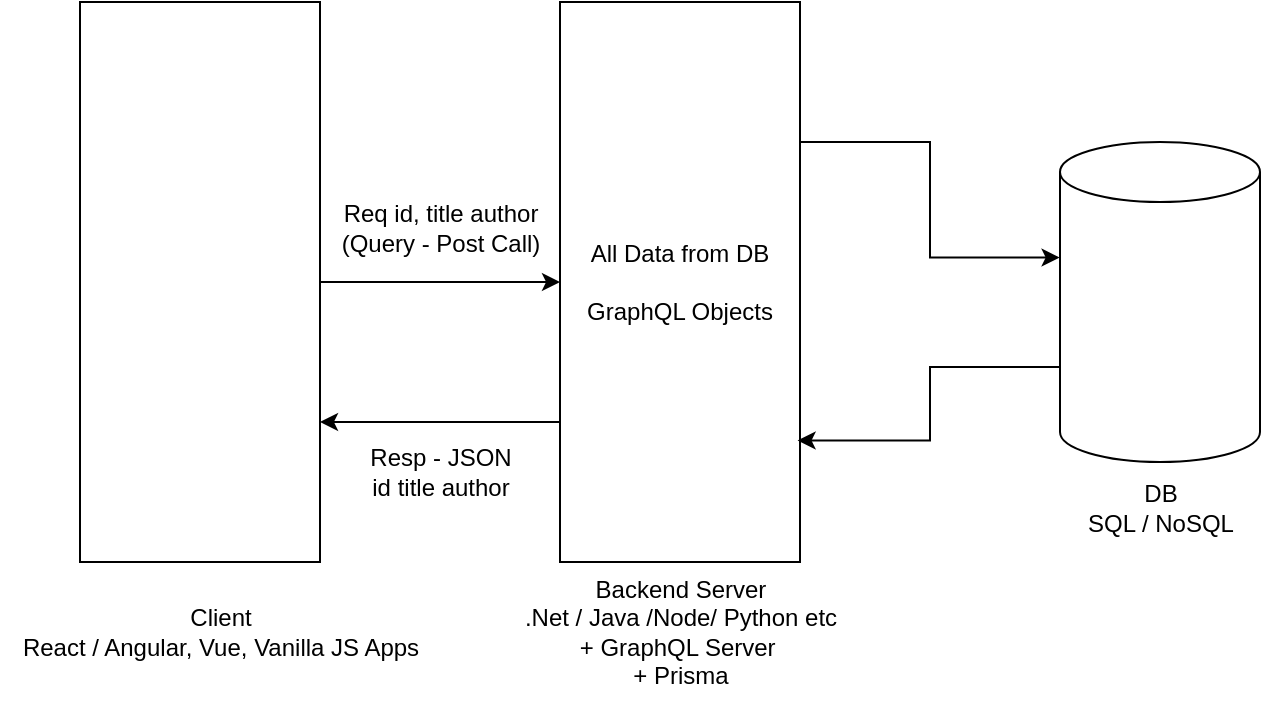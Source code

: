 <mxfile version="26.0.7">
  <diagram name="Page-1" id="lw6l0L5ljMeuPd4tll0k">
    <mxGraphModel dx="646" dy="390" grid="1" gridSize="10" guides="1" tooltips="1" connect="1" arrows="1" fold="1" page="1" pageScale="1" pageWidth="827" pageHeight="1169" math="0" shadow="0">
      <root>
        <mxCell id="0" />
        <mxCell id="1" parent="0" />
        <mxCell id="Jn7-Aia7sYhHCaMN4SfS-4" value="" style="edgeStyle=orthogonalEdgeStyle;rounded=0;orthogonalLoop=1;jettySize=auto;html=1;" edge="1" parent="1" source="Jn7-Aia7sYhHCaMN4SfS-1" target="Jn7-Aia7sYhHCaMN4SfS-3">
          <mxGeometry relative="1" as="geometry" />
        </mxCell>
        <mxCell id="Jn7-Aia7sYhHCaMN4SfS-1" value="" style="rounded=0;whiteSpace=wrap;html=1;" vertex="1" parent="1">
          <mxGeometry x="40" y="120" width="120" height="280" as="geometry" />
        </mxCell>
        <mxCell id="Jn7-Aia7sYhHCaMN4SfS-2" value="Client&lt;div&gt;React / Angular, Vue, Vanilla JS Apps&lt;/div&gt;" style="text;html=1;align=center;verticalAlign=middle;resizable=0;points=[];autosize=1;strokeColor=none;fillColor=none;" vertex="1" parent="1">
          <mxGeometry y="415" width="220" height="40" as="geometry" />
        </mxCell>
        <mxCell id="Jn7-Aia7sYhHCaMN4SfS-11" style="edgeStyle=orthogonalEdgeStyle;rounded=0;orthogonalLoop=1;jettySize=auto;html=1;exitX=0;exitY=0.75;exitDx=0;exitDy=0;entryX=1;entryY=0.75;entryDx=0;entryDy=0;" edge="1" parent="1" source="Jn7-Aia7sYhHCaMN4SfS-3" target="Jn7-Aia7sYhHCaMN4SfS-1">
          <mxGeometry relative="1" as="geometry" />
        </mxCell>
        <mxCell id="Jn7-Aia7sYhHCaMN4SfS-3" value="All Data from DB&lt;div&gt;&lt;br&gt;&lt;/div&gt;&lt;div&gt;GraphQL Objects&lt;/div&gt;" style="rounded=0;whiteSpace=wrap;html=1;" vertex="1" parent="1">
          <mxGeometry x="280" y="120" width="120" height="280" as="geometry" />
        </mxCell>
        <mxCell id="Jn7-Aia7sYhHCaMN4SfS-6" value="Backend Server&lt;div&gt;.Net / Java /Node/ Python etc&lt;/div&gt;&lt;div&gt;+ GraphQL Server&amp;nbsp;&lt;/div&gt;&lt;div&gt;+ Prisma&lt;/div&gt;" style="text;html=1;align=center;verticalAlign=middle;resizable=0;points=[];autosize=1;strokeColor=none;fillColor=none;" vertex="1" parent="1">
          <mxGeometry x="250" y="400" width="180" height="70" as="geometry" />
        </mxCell>
        <mxCell id="Jn7-Aia7sYhHCaMN4SfS-7" value="" style="shape=cylinder3;whiteSpace=wrap;html=1;boundedLbl=1;backgroundOutline=1;size=15;" vertex="1" parent="1">
          <mxGeometry x="530" y="190" width="100" height="160" as="geometry" />
        </mxCell>
        <mxCell id="Jn7-Aia7sYhHCaMN4SfS-8" value="DB&lt;div&gt;SQL / NoSQL&lt;/div&gt;" style="text;html=1;align=center;verticalAlign=middle;resizable=0;points=[];autosize=1;strokeColor=none;fillColor=none;" vertex="1" parent="1">
          <mxGeometry x="530" y="353" width="100" height="40" as="geometry" />
        </mxCell>
        <mxCell id="Jn7-Aia7sYhHCaMN4SfS-9" style="edgeStyle=orthogonalEdgeStyle;rounded=0;orthogonalLoop=1;jettySize=auto;html=1;exitX=1;exitY=0.25;exitDx=0;exitDy=0;entryX=-0.002;entryY=0.361;entryDx=0;entryDy=0;entryPerimeter=0;" edge="1" parent="1" source="Jn7-Aia7sYhHCaMN4SfS-3" target="Jn7-Aia7sYhHCaMN4SfS-7">
          <mxGeometry relative="1" as="geometry" />
        </mxCell>
        <mxCell id="Jn7-Aia7sYhHCaMN4SfS-10" style="edgeStyle=orthogonalEdgeStyle;rounded=0;orthogonalLoop=1;jettySize=auto;html=1;exitX=0;exitY=0;exitDx=0;exitDy=112.5;exitPerimeter=0;entryX=0.99;entryY=0.783;entryDx=0;entryDy=0;entryPerimeter=0;" edge="1" parent="1" source="Jn7-Aia7sYhHCaMN4SfS-7" target="Jn7-Aia7sYhHCaMN4SfS-3">
          <mxGeometry relative="1" as="geometry" />
        </mxCell>
        <mxCell id="Jn7-Aia7sYhHCaMN4SfS-12" value="Req id, title author&lt;div&gt;(Query - Post Call)&lt;/div&gt;" style="text;html=1;align=center;verticalAlign=middle;resizable=0;points=[];autosize=1;strokeColor=none;fillColor=none;" vertex="1" parent="1">
          <mxGeometry x="160" y="213" width="120" height="40" as="geometry" />
        </mxCell>
        <mxCell id="Jn7-Aia7sYhHCaMN4SfS-13" value="Resp - JSON&lt;div&gt;id title author&lt;/div&gt;" style="text;html=1;align=center;verticalAlign=middle;resizable=0;points=[];autosize=1;strokeColor=none;fillColor=none;" vertex="1" parent="1">
          <mxGeometry x="175" y="335" width="90" height="40" as="geometry" />
        </mxCell>
      </root>
    </mxGraphModel>
  </diagram>
</mxfile>
